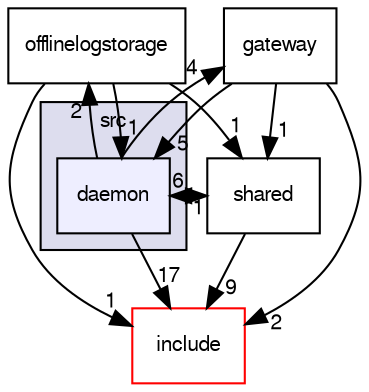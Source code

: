 digraph "/home/pfefferz/dlt-daemon/src/daemon" {
  compound=true
  node [ fontsize="10", fontname="FreeSans"];
  edge [ labelfontsize="10", labelfontname="FreeSans"];
  subgraph clusterdir_68267d1309a1af8e8297ef4c3efbcdba {
    graph [ bgcolor="#ddddee", pencolor="black", label="src" fontname="FreeSans", fontsize="10", URL="dir_68267d1309a1af8e8297ef4c3efbcdba.html"]
  dir_2d094300ae4f2c55dd459b9ec7dd0ad3 [shape=box, label="daemon", style="filled", fillcolor="#eeeeff", pencolor="black", URL="dir_2d094300ae4f2c55dd459b9ec7dd0ad3.html"];
  }
  dir_4f38db07240614f25134cb9a8bebbaf9 [shape=box label="shared" URL="dir_4f38db07240614f25134cb9a8bebbaf9.html"];
  dir_ab120b454f94e00892703e79b50febf2 [shape=box label="offlinelogstorage" URL="dir_ab120b454f94e00892703e79b50febf2.html"];
  dir_d44c64559bbebec7f509842c48db8b23 [shape=box label="include" fillcolor="white" style="filled" color="red" URL="dir_d44c64559bbebec7f509842c48db8b23.html"];
  dir_899f3bed886f9952929d57251421a8bc [shape=box label="gateway" URL="dir_899f3bed886f9952929d57251421a8bc.html"];
  dir_4f38db07240614f25134cb9a8bebbaf9->dir_2d094300ae4f2c55dd459b9ec7dd0ad3 [headlabel="1", labeldistance=1.5 headhref="dir_000018_000011.html"];
  dir_4f38db07240614f25134cb9a8bebbaf9->dir_d44c64559bbebec7f509842c48db8b23 [headlabel="9", labeldistance=1.5 headhref="dir_000018_000001.html"];
  dir_2d094300ae4f2c55dd459b9ec7dd0ad3->dir_4f38db07240614f25134cb9a8bebbaf9 [headlabel="6", labeldistance=1.5 headhref="dir_000011_000018.html"];
  dir_2d094300ae4f2c55dd459b9ec7dd0ad3->dir_ab120b454f94e00892703e79b50febf2 [headlabel="2", labeldistance=1.5 headhref="dir_000011_000017.html"];
  dir_2d094300ae4f2c55dd459b9ec7dd0ad3->dir_d44c64559bbebec7f509842c48db8b23 [headlabel="17", labeldistance=1.5 headhref="dir_000011_000001.html"];
  dir_2d094300ae4f2c55dd459b9ec7dd0ad3->dir_899f3bed886f9952929d57251421a8bc [headlabel="4", labeldistance=1.5 headhref="dir_000011_000014.html"];
  dir_ab120b454f94e00892703e79b50febf2->dir_4f38db07240614f25134cb9a8bebbaf9 [headlabel="1", labeldistance=1.5 headhref="dir_000017_000018.html"];
  dir_ab120b454f94e00892703e79b50febf2->dir_2d094300ae4f2c55dd459b9ec7dd0ad3 [headlabel="1", labeldistance=1.5 headhref="dir_000017_000011.html"];
  dir_ab120b454f94e00892703e79b50febf2->dir_d44c64559bbebec7f509842c48db8b23 [headlabel="1", labeldistance=1.5 headhref="dir_000017_000001.html"];
  dir_899f3bed886f9952929d57251421a8bc->dir_4f38db07240614f25134cb9a8bebbaf9 [headlabel="1", labeldistance=1.5 headhref="dir_000014_000018.html"];
  dir_899f3bed886f9952929d57251421a8bc->dir_2d094300ae4f2c55dd459b9ec7dd0ad3 [headlabel="5", labeldistance=1.5 headhref="dir_000014_000011.html"];
  dir_899f3bed886f9952929d57251421a8bc->dir_d44c64559bbebec7f509842c48db8b23 [headlabel="2", labeldistance=1.5 headhref="dir_000014_000001.html"];
}
